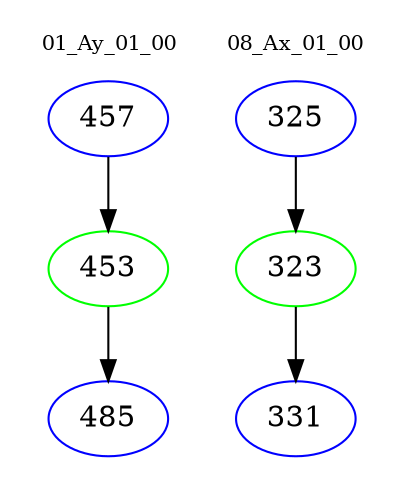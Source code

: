digraph{
subgraph cluster_0 {
color = white
label = "01_Ay_01_00";
fontsize=10;
T0_457 [label="457", color="blue"]
T0_457 -> T0_453 [color="black"]
T0_453 [label="453", color="green"]
T0_453 -> T0_485 [color="black"]
T0_485 [label="485", color="blue"]
}
subgraph cluster_1 {
color = white
label = "08_Ax_01_00";
fontsize=10;
T1_325 [label="325", color="blue"]
T1_325 -> T1_323 [color="black"]
T1_323 [label="323", color="green"]
T1_323 -> T1_331 [color="black"]
T1_331 [label="331", color="blue"]
}
}
